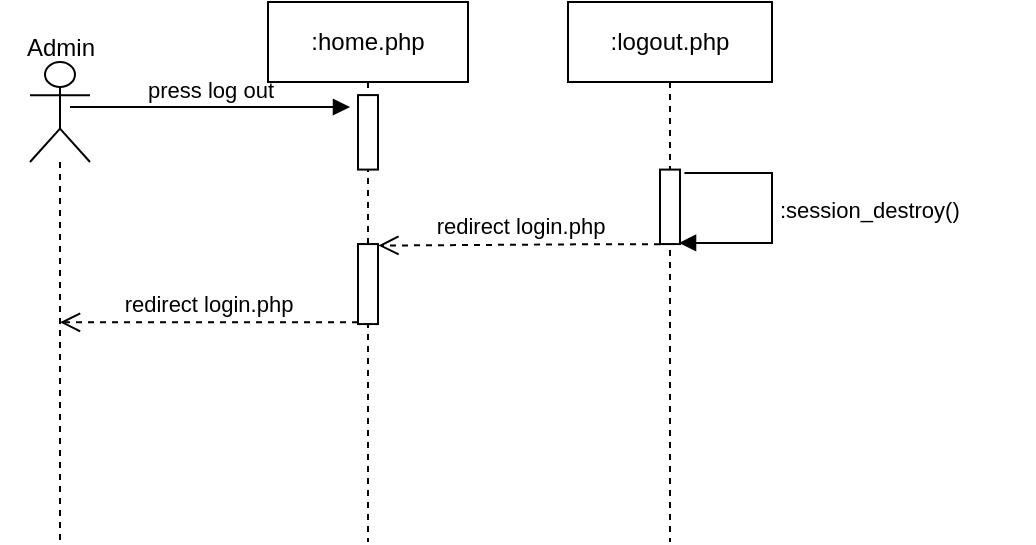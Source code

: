 <mxfile version="21.2.8" type="device">
  <diagram id="p1WFtV5cTaJLbCV86L4F" name="Page-1">
    <mxGraphModel dx="1276" dy="614" grid="1" gridSize="10" guides="1" tooltips="1" connect="1" arrows="1" fold="1" page="1" pageScale="1" pageWidth="1169" pageHeight="827" math="0" shadow="0">
      <root>
        <mxCell id="0" />
        <mxCell id="1" parent="0" />
        <mxCell id="f6ev-bmAeiEivtRcPS01-1" value="" style="group" parent="1" vertex="1" connectable="0">
          <mxGeometry x="326" y="210" width="517" height="270" as="geometry" />
        </mxCell>
        <mxCell id="BHGGA8FH1MstIcf6RSHf-16" value=":logout.php" style="shape=umlLifeline;perimeter=lifelinePerimeter;whiteSpace=wrap;html=1;container=1;collapsible=0;recursiveResize=0;outlineConnect=0;" parent="f6ev-bmAeiEivtRcPS01-1" vertex="1">
          <mxGeometry x="284" width="102" height="270" as="geometry" />
        </mxCell>
        <mxCell id="BHGGA8FH1MstIcf6RSHf-37" value="redirect login.php" style="html=1;verticalAlign=bottom;endArrow=open;dashed=1;endSize=8;rounded=0;elbow=vertical;" parent="f6ev-bmAeiEivtRcPS01-1" target="mJ_MDuSwQOCXob1QKFZ1-4" edge="1">
          <mxGeometry x="0.004" relative="1" as="geometry">
            <mxPoint x="179" y="160.133" as="sourcePoint" />
            <mxPoint x="59" y="160.03" as="targetPoint" />
            <mxPoint as="offset" />
            <Array as="points">
              <mxPoint x="145" y="160.133" />
            </Array>
          </mxGeometry>
        </mxCell>
        <mxCell id="BHGGA8FH1MstIcf6RSHf-39" value="" style="group" parent="f6ev-bmAeiEivtRcPS01-1" vertex="1" connectable="0">
          <mxGeometry width="60" height="270" as="geometry" />
        </mxCell>
        <mxCell id="mJ_MDuSwQOCXob1QKFZ1-4" value="" style="shape=umlLifeline;participant=umlActor;perimeter=lifelinePerimeter;whiteSpace=wrap;html=1;container=1;collapsible=0;recursiveResize=0;verticalAlign=top;spacingTop=36;outlineConnect=0;fontFamily=Helvetica;fontSize=12;fontColor=default;align=center;strokeColor=default;fillColor=default;size=50;" parent="BHGGA8FH1MstIcf6RSHf-39" vertex="1">
          <mxGeometry x="15" y="30" width="30" height="240" as="geometry" />
        </mxCell>
        <mxCell id="BHGGA8FH1MstIcf6RSHf-21" value="press log out" style="html=1;verticalAlign=bottom;endArrow=block;rounded=0;elbow=vertical;" parent="mJ_MDuSwQOCXob1QKFZ1-4" edge="1">
          <mxGeometry width="80" relative="1" as="geometry">
            <mxPoint x="20" y="22.5" as="sourcePoint" />
            <mxPoint x="160" y="22.5" as="targetPoint" />
          </mxGeometry>
        </mxCell>
        <mxCell id="BHGGA8FH1MstIcf6RSHf-15" value="Admin" style="text;html=1;align=center;verticalAlign=middle;resizable=0;points=[];autosize=1;strokeColor=none;fillColor=none;" parent="BHGGA8FH1MstIcf6RSHf-39" vertex="1">
          <mxGeometry y="7.5" width="60" height="30" as="geometry" />
        </mxCell>
        <mxCell id="OlgEAX7LOhgStRy0H8mc-7" value=":home.php" style="shape=umlLifeline;perimeter=lifelinePerimeter;whiteSpace=wrap;html=1;container=1;collapsible=0;recursiveResize=0;outlineConnect=0;" parent="f6ev-bmAeiEivtRcPS01-1" vertex="1">
          <mxGeometry x="134" width="100" height="270" as="geometry" />
        </mxCell>
        <mxCell id="OlgEAX7LOhgStRy0H8mc-8" value="" style="html=1;points=[];perimeter=orthogonalPerimeter;" parent="f6ev-bmAeiEivtRcPS01-1" vertex="1">
          <mxGeometry x="179" y="46.552" width="10" height="37.241" as="geometry" />
        </mxCell>
        <mxCell id="OlgEAX7LOhgStRy0H8mc-12" value="" style="group" parent="f6ev-bmAeiEivtRcPS01-1" vertex="1" connectable="0">
          <mxGeometry x="330" y="83.793" width="56" height="37.241" as="geometry" />
        </mxCell>
        <mxCell id="OlgEAX7LOhgStRy0H8mc-1" value="" style="html=1;points=[];perimeter=orthogonalPerimeter;container=0;" parent="OlgEAX7LOhgStRy0H8mc-12" vertex="1">
          <mxGeometry width="10" height="37.241" as="geometry" />
        </mxCell>
        <mxCell id="OlgEAX7LOhgStRy0H8mc-2" value="&lt;div&gt;:session_destroy()&lt;/div&gt;" style="edgeStyle=orthogonalEdgeStyle;html=1;align=left;spacingLeft=2;endArrow=block;rounded=0;exitX=1.22;exitY=0.045;exitDx=0;exitDy=0;exitPerimeter=0;entryX=0.953;entryY=0.985;entryDx=0;entryDy=0;entryPerimeter=0;" parent="OlgEAX7LOhgStRy0H8mc-12" source="OlgEAX7LOhgStRy0H8mc-1" target="OlgEAX7LOhgStRy0H8mc-1" edge="1">
          <mxGeometry relative="1" as="geometry">
            <mxPoint x="-10" y="9.31" as="sourcePoint" />
            <Array as="points">
              <mxPoint x="56" y="1.862" />
              <mxPoint x="56" y="36.31" />
            </Array>
            <mxPoint x="-14" y="27.931" as="targetPoint" />
          </mxGeometry>
        </mxCell>
        <mxCell id="OlgEAX7LOhgStRy0H8mc-15" value="redirect login.php" style="html=1;verticalAlign=bottom;endArrow=open;dashed=1;endSize=8;rounded=0;elbow=vertical;entryX=1.02;entryY=0.019;entryDx=0;entryDy=0;entryPerimeter=0;" parent="f6ev-bmAeiEivtRcPS01-1" target="OlgEAX7LOhgStRy0H8mc-16" edge="1">
          <mxGeometry x="0.004" relative="1" as="geometry">
            <mxPoint x="330" y="121.133" as="sourcePoint" />
            <mxPoint x="210" y="121.03" as="targetPoint" />
            <mxPoint as="offset" />
            <Array as="points">
              <mxPoint x="296" y="121.133" />
            </Array>
          </mxGeometry>
        </mxCell>
        <mxCell id="OlgEAX7LOhgStRy0H8mc-16" value="" style="html=1;points=[];perimeter=orthogonalPerimeter;" parent="f6ev-bmAeiEivtRcPS01-1" vertex="1">
          <mxGeometry x="179" y="121.03" width="10" height="40" as="geometry" />
        </mxCell>
      </root>
    </mxGraphModel>
  </diagram>
</mxfile>
